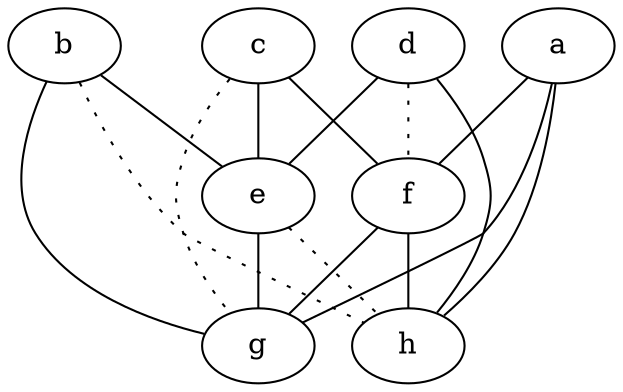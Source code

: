 graph {
a -- f;
a -- g;
a -- h;
b -- e;
b -- g;
b -- h [style=dotted];
c -- e;
c -- f;
c -- g [style=dotted];
d -- e;
d -- f [style=dotted];
d -- h;
e -- g;
e -- h [style=dotted];
f -- g;
f -- h;
}
